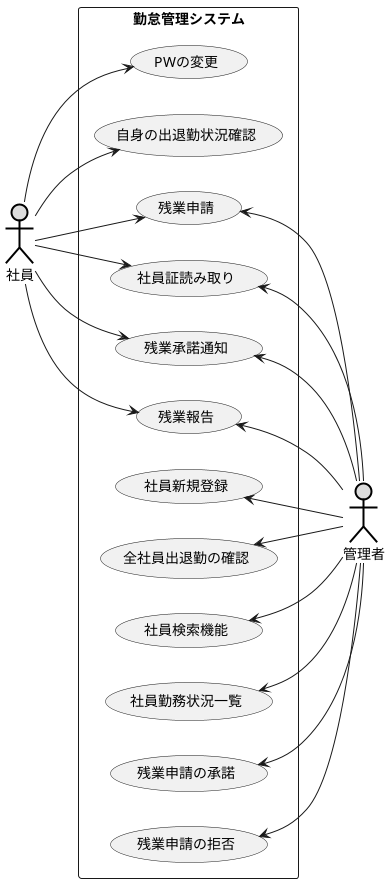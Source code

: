 @startuml プロジェクト開発
left to right direction
actor 社員 #DDDDDD;line:black;line.bold;
actor 管理者 #DDDDDD;line:black;line.bold;
rectangle 勤怠管理システム {

    usecase PWの変更
    usecase 自身の出退勤状況確認
    usecase 残業申請
    usecase 社員証読み取り
    usecase 残業承諾通知
    usecase 残業報告

    usecase 社員新規登録
    usecase 全社員出退勤の確認
    usecase 社員検索機能
    usecase 社員勤務状況一覧
    usecase 残業申請の承諾
    usecase 残業申請の拒否


}
社員 --> PWの変更
社員 --> 社員証読み取り
社員 --> 自身の出退勤状況確認
社員 --> 残業申請
社員 --> 残業承諾通知
社員 --> 残業報告

社員証読み取り <-- 管理者
社員新規登録 <-- 管理者
全社員出退勤の確認 <-- 管理者
社員検索機能 <-- 管理者
社員勤務状況一覧 <-- 管理者
残業申請 <-- 管理者
残業申請の承諾 <-- 管理者
残業申請の拒否 <-- 管理者
残業承諾通知 <-- 管理者
残業報告 <-- 管理者

@enduml